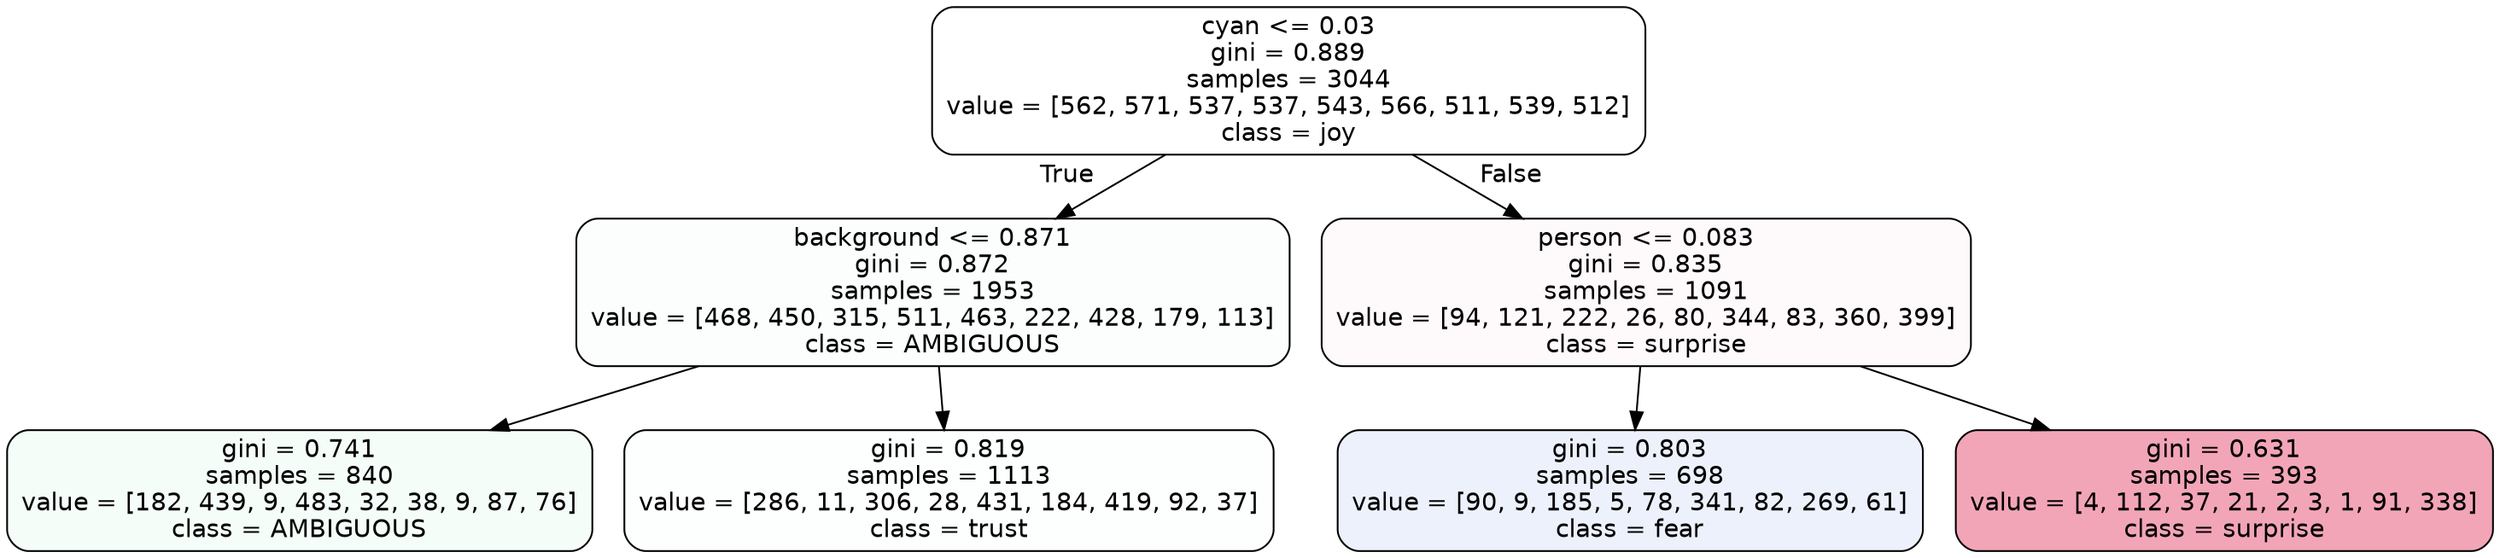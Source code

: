digraph Tree {
node [shape=box, style="filled, rounded", color="black", fontname=helvetica] ;
edge [fontname=helvetica] ;
0 [label="cyan <= 0.03\ngini = 0.889\nsamples = 3044\nvalue = [562, 571, 537, 537, 543, 566, 511, 539, 512]\nclass = joy", fillcolor="#d7e53900"] ;
1 [label="background <= 0.871\ngini = 0.872\nsamples = 1953\nvalue = [468, 450, 315, 511, 463, 222, 428, 179, 113]\nclass = AMBIGUOUS", fillcolor="#39e58104"] ;
0 -> 1 [labeldistance=2.5, labelangle=45, headlabel="True"] ;
2 [label="gini = 0.741\nsamples = 840\nvalue = [182, 439, 9, 483, 32, 38, 9, 87, 76]\nclass = AMBIGUOUS", fillcolor="#39e5810c"] ;
1 -> 2 ;
3 [label="gini = 0.819\nsamples = 1113\nvalue = [286, 11, 306, 28, 431, 184, 419, 92, 37]\nclass = trust", fillcolor="#39d7e502"] ;
1 -> 3 ;
4 [label="person <= 0.083\ngini = 0.835\nsamples = 1091\nvalue = [94, 121, 222, 26, 80, 344, 83, 360, 399]\nclass = surprise", fillcolor="#e5396407"] ;
0 -> 4 [labeldistance=2.5, labelangle=-45, headlabel="False"] ;
5 [label="gini = 0.803\nsamples = 698\nvalue = [90, 9, 185, 5, 78, 341, 82, 269, 61]\nclass = fear", fillcolor="#3964e516"] ;
4 -> 5 ;
6 [label="gini = 0.631\nsamples = 393\nvalue = [4, 112, 37, 21, 2, 3, 1, 91, 338]\nclass = surprise", fillcolor="#e5396474"] ;
4 -> 6 ;
}